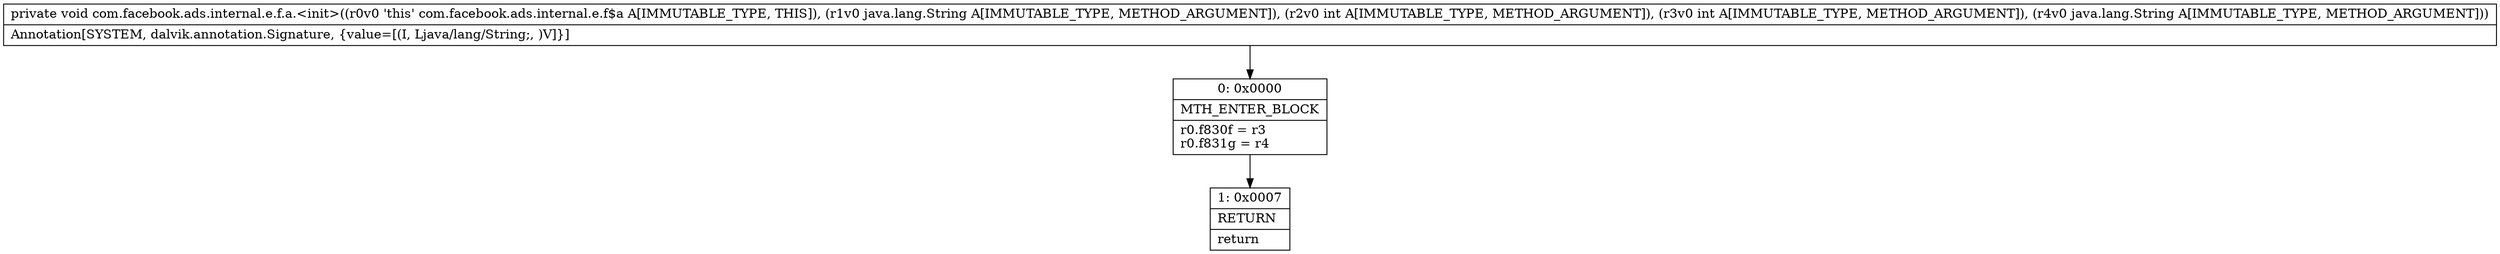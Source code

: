 digraph "CFG forcom.facebook.ads.internal.e.f.a.\<init\>(Ljava\/lang\/String;IILjava\/lang\/String;)V" {
Node_0 [shape=record,label="{0\:\ 0x0000|MTH_ENTER_BLOCK\l|r0.f830f = r3\lr0.f831g = r4\l}"];
Node_1 [shape=record,label="{1\:\ 0x0007|RETURN\l|return\l}"];
MethodNode[shape=record,label="{private void com.facebook.ads.internal.e.f.a.\<init\>((r0v0 'this' com.facebook.ads.internal.e.f$a A[IMMUTABLE_TYPE, THIS]), (r1v0 java.lang.String A[IMMUTABLE_TYPE, METHOD_ARGUMENT]), (r2v0 int A[IMMUTABLE_TYPE, METHOD_ARGUMENT]), (r3v0 int A[IMMUTABLE_TYPE, METHOD_ARGUMENT]), (r4v0 java.lang.String A[IMMUTABLE_TYPE, METHOD_ARGUMENT]))  | Annotation[SYSTEM, dalvik.annotation.Signature, \{value=[(I, Ljava\/lang\/String;, )V]\}]\l}"];
MethodNode -> Node_0;
Node_0 -> Node_1;
}

